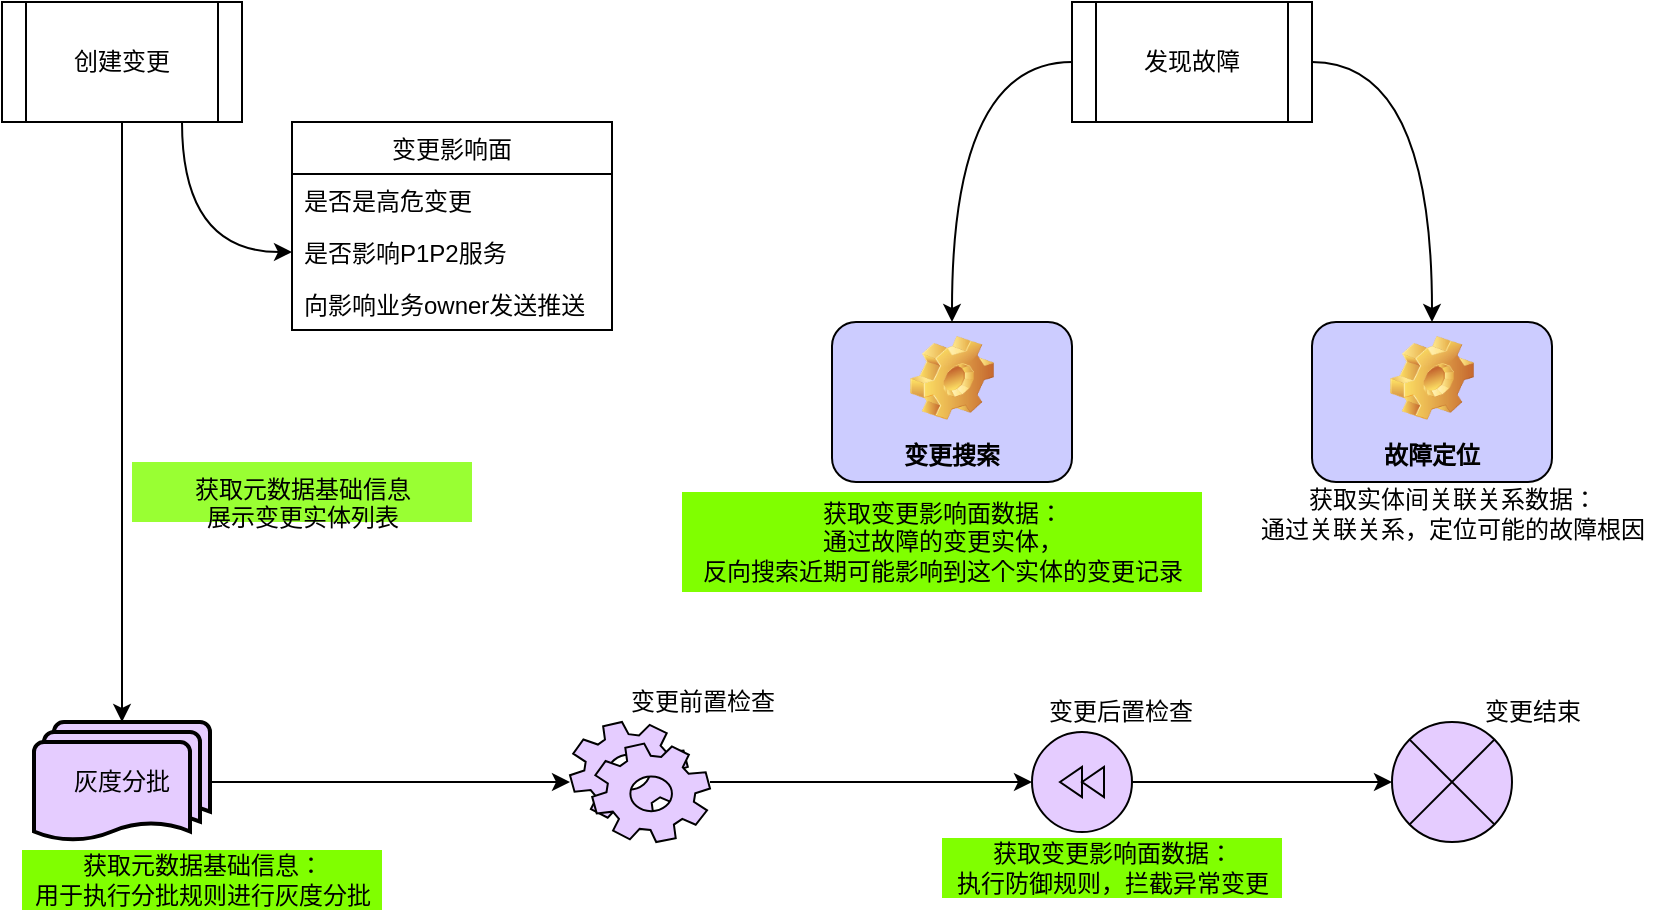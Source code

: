 <mxfile version="12.8.1" type="github">
  <diagram id="GG9u6aIBvdDvP1Iufii3" name="Page-1">
    <mxGraphModel dx="888" dy="691" grid="1" gridSize="10" guides="1" tooltips="1" connect="1" arrows="1" fold="1" page="1" pageScale="1" pageWidth="827" pageHeight="1169" math="0" shadow="0">
      <root>
        <mxCell id="0" />
        <mxCell id="1" parent="0" />
        <mxCell id="TI-A_ci46_vRr4jzdu6c-19" style="edgeStyle=orthogonalEdgeStyle;rounded=0;orthogonalLoop=1;jettySize=auto;html=1;exitX=0.5;exitY=1;exitDx=0;exitDy=0;entryX=0.5;entryY=0;entryDx=0;entryDy=0;entryPerimeter=0;" parent="1" source="TI-A_ci46_vRr4jzdu6c-6" target="TI-A_ci46_vRr4jzdu6c-7" edge="1">
          <mxGeometry relative="1" as="geometry" />
        </mxCell>
        <mxCell id="TI-A_ci46_vRr4jzdu6c-52" style="edgeStyle=orthogonalEdgeStyle;curved=1;rounded=0;orthogonalLoop=1;jettySize=auto;html=1;exitX=0.75;exitY=1;exitDx=0;exitDy=0;entryX=0;entryY=0.5;entryDx=0;entryDy=0;" parent="1" source="TI-A_ci46_vRr4jzdu6c-6" target="TI-A_ci46_vRr4jzdu6c-50" edge="1">
          <mxGeometry relative="1" as="geometry" />
        </mxCell>
        <mxCell id="TI-A_ci46_vRr4jzdu6c-6" value="&lt;span style=&quot;white-space: normal&quot;&gt;&lt;font style=&quot;font-size: 12px&quot;&gt;创建变更&lt;/font&gt;&lt;/span&gt;" style="shape=process;whiteSpace=wrap;html=1;backgroundOutline=1;" parent="1" vertex="1">
          <mxGeometry x="85" y="290" width="120" height="60" as="geometry" />
        </mxCell>
        <mxCell id="TI-A_ci46_vRr4jzdu6c-23" style="rounded=0;orthogonalLoop=1;jettySize=auto;html=1;exitX=1;exitY=0.5;exitDx=0;exitDy=0;exitPerimeter=0;fillColor=#E5CCFF;" parent="1" source="TI-A_ci46_vRr4jzdu6c-7" target="TI-A_ci46_vRr4jzdu6c-8" edge="1">
          <mxGeometry relative="1" as="geometry" />
        </mxCell>
        <mxCell id="TI-A_ci46_vRr4jzdu6c-7" value="灰度分批" style="strokeWidth=2;html=1;shape=mxgraph.flowchart.multi-document;whiteSpace=wrap;fillColor=#E5CCFF;" parent="1" vertex="1">
          <mxGeometry x="101" y="650" width="88" height="60" as="geometry" />
        </mxCell>
        <mxCell id="TI-A_ci46_vRr4jzdu6c-8" value="" style="shape=mxgraph.bpmn.service_task;html=1;outlineConnect=0;fillColor=#E5CCFF;" parent="1" vertex="1">
          <mxGeometry x="369" y="650" width="70" height="60" as="geometry" />
        </mxCell>
        <mxCell id="TI-A_ci46_vRr4jzdu6c-24" style="edgeStyle=none;rounded=0;orthogonalLoop=1;jettySize=auto;html=1;entryX=0;entryY=0.5;entryDx=0;entryDy=0;fillColor=#E5CCFF;" parent="1" source="TI-A_ci46_vRr4jzdu6c-8" target="TI-A_ci46_vRr4jzdu6c-9" edge="1">
          <mxGeometry relative="1" as="geometry">
            <mxPoint x="520" y="620" as="targetPoint" />
          </mxGeometry>
        </mxCell>
        <mxCell id="TI-A_ci46_vRr4jzdu6c-46" style="edgeStyle=orthogonalEdgeStyle;curved=1;rounded=0;orthogonalLoop=1;jettySize=auto;html=1;exitX=1;exitY=0.5;exitDx=0;exitDy=0;entryX=0;entryY=0.5;entryDx=0;entryDy=0;fillColor=#E5CCFF;" parent="1" source="TI-A_ci46_vRr4jzdu6c-9" target="TI-A_ci46_vRr4jzdu6c-45" edge="1">
          <mxGeometry relative="1" as="geometry" />
        </mxCell>
        <mxCell id="TI-A_ci46_vRr4jzdu6c-9" value="" style="shape=mxgraph.bpmn.shape;html=1;verticalLabelPosition=bottom;labelBackgroundColor=#ffffff;verticalAlign=top;align=center;perimeter=ellipsePerimeter;outlineConnect=0;outline=eventInt;symbol=compensation;fillColor=#E5CCFF;" parent="1" vertex="1">
          <mxGeometry x="600" y="655" width="50" height="50" as="geometry" />
        </mxCell>
        <mxCell id="TI-A_ci46_vRr4jzdu6c-39" style="edgeStyle=orthogonalEdgeStyle;rounded=0;orthogonalLoop=1;jettySize=auto;html=1;exitX=0;exitY=0.5;exitDx=0;exitDy=0;entryX=0.5;entryY=0;entryDx=0;entryDy=0;curved=1;" parent="1" source="TI-A_ci46_vRr4jzdu6c-10" target="TI-A_ci46_vRr4jzdu6c-15" edge="1">
          <mxGeometry relative="1" as="geometry" />
        </mxCell>
        <mxCell id="TI-A_ci46_vRr4jzdu6c-40" style="edgeStyle=orthogonalEdgeStyle;rounded=0;orthogonalLoop=1;jettySize=auto;html=1;exitX=1;exitY=0.5;exitDx=0;exitDy=0;entryX=0.5;entryY=0;entryDx=0;entryDy=0;curved=1;" parent="1" source="TI-A_ci46_vRr4jzdu6c-10" target="TI-A_ci46_vRr4jzdu6c-16" edge="1">
          <mxGeometry relative="1" as="geometry" />
        </mxCell>
        <mxCell id="TI-A_ci46_vRr4jzdu6c-10" value="发现故障" style="shape=process;whiteSpace=wrap;html=1;backgroundOutline=1;" parent="1" vertex="1">
          <mxGeometry x="620" y="290" width="120" height="60" as="geometry" />
        </mxCell>
        <mxCell id="TI-A_ci46_vRr4jzdu6c-15" value="变更搜索" style="label;whiteSpace=wrap;html=1;align=center;verticalAlign=bottom;spacingLeft=0;spacingBottom=4;imageAlign=center;imageVerticalAlign=top;image=img/clipart/Gear_128x128.png;fillColor=#CCCCFF;" parent="1" vertex="1">
          <mxGeometry x="500" y="450" width="120" height="80" as="geometry" />
        </mxCell>
        <mxCell id="TI-A_ci46_vRr4jzdu6c-16" value="故障定位" style="label;whiteSpace=wrap;html=1;align=center;verticalAlign=bottom;spacingLeft=0;spacingBottom=4;imageAlign=center;imageVerticalAlign=top;image=img/clipart/Gear_128x128.png;fillColor=#CCCCFF;" parent="1" vertex="1">
          <mxGeometry x="740" y="450" width="120" height="80" as="geometry" />
        </mxCell>
        <mxCell id="TI-A_ci46_vRr4jzdu6c-25" value="变更前置检查" style="text;html=1;align=center;verticalAlign=middle;resizable=0;points=[];autosize=1;" parent="1" vertex="1">
          <mxGeometry x="390" y="630" width="90" height="20" as="geometry" />
        </mxCell>
        <mxCell id="TI-A_ci46_vRr4jzdu6c-26" value="变更后置检查" style="text;html=1;align=center;verticalAlign=middle;resizable=0;points=[];autosize=1;" parent="1" vertex="1">
          <mxGeometry x="599" y="635" width="90" height="20" as="geometry" />
        </mxCell>
        <mxCell id="TI-A_ci46_vRr4jzdu6c-28" value="获取元数据基础信息&lt;br&gt;展示变更实体列表&lt;div style=&quot;text-align: left&quot;&gt;&lt;/div&gt;" style="text;html=1;align=center;fillColor=#99FF33;" parent="1" vertex="1">
          <mxGeometry x="150" y="520" width="170" height="30" as="geometry" />
        </mxCell>
        <mxCell id="TI-A_ci46_vRr4jzdu6c-36" value="获取元数据基础信息：&lt;br&gt;用于执行分批规则进行灰度分批" style="text;html=1;align=center;verticalAlign=middle;resizable=0;points=[];autosize=1;fillColor=#80FF00;" parent="1" vertex="1">
          <mxGeometry x="95" y="714" width="180" height="30" as="geometry" />
        </mxCell>
        <mxCell id="TI-A_ci46_vRr4jzdu6c-38" value="获取变更影响面数据：&lt;br&gt;执行防御规则，拦截异常变更" style="text;html=1;align=center;verticalAlign=middle;resizable=0;points=[];autosize=1;fillColor=#80FF00;" parent="1" vertex="1">
          <mxGeometry x="555" y="708" width="170" height="30" as="geometry" />
        </mxCell>
        <mxCell id="TI-A_ci46_vRr4jzdu6c-43" value="获取变更影响面数据：&lt;br&gt;通过故障的变更实体，&lt;br&gt;反向搜索近期可能影响到这个实体的变更记录" style="text;html=1;align=center;verticalAlign=middle;resizable=0;points=[];autosize=1;fillColor=#80FF00;" parent="1" vertex="1">
          <mxGeometry x="425" y="535" width="260" height="50" as="geometry" />
        </mxCell>
        <mxCell id="TI-A_ci46_vRr4jzdu6c-44" value="获取实体间关联关系数据：&lt;br&gt;通过关联关系，定位可能的故障根因" style="text;html=1;align=center;verticalAlign=middle;resizable=0;points=[];autosize=1;" parent="1" vertex="1">
          <mxGeometry x="705" y="531" width="210" height="30" as="geometry" />
        </mxCell>
        <mxCell id="TI-A_ci46_vRr4jzdu6c-45" value="" style="shape=sumEllipse;perimeter=ellipsePerimeter;whiteSpace=wrap;html=1;backgroundOutline=1;fillColor=#E5CCFF;" parent="1" vertex="1">
          <mxGeometry x="780" y="650" width="60" height="60" as="geometry" />
        </mxCell>
        <mxCell id="TI-A_ci46_vRr4jzdu6c-48" value="变更影响面" style="swimlane;fontStyle=0;childLayout=stackLayout;horizontal=1;startSize=26;fillColor=none;horizontalStack=0;resizeParent=1;resizeParentMax=0;resizeLast=0;collapsible=1;marginBottom=0;" parent="1" vertex="1">
          <mxGeometry x="230" y="350" width="160" height="104" as="geometry" />
        </mxCell>
        <mxCell id="TI-A_ci46_vRr4jzdu6c-49" value="是否是高危变更" style="text;strokeColor=none;fillColor=none;align=left;verticalAlign=top;spacingLeft=4;spacingRight=4;overflow=hidden;rotatable=0;points=[[0,0.5],[1,0.5]];portConstraint=eastwest;" parent="TI-A_ci46_vRr4jzdu6c-48" vertex="1">
          <mxGeometry y="26" width="160" height="26" as="geometry" />
        </mxCell>
        <mxCell id="TI-A_ci46_vRr4jzdu6c-50" value="是否影响P1P2服务" style="text;strokeColor=none;fillColor=none;align=left;verticalAlign=top;spacingLeft=4;spacingRight=4;overflow=hidden;rotatable=0;points=[[0,0.5],[1,0.5]];portConstraint=eastwest;" parent="TI-A_ci46_vRr4jzdu6c-48" vertex="1">
          <mxGeometry y="52" width="160" height="26" as="geometry" />
        </mxCell>
        <mxCell id="TI-A_ci46_vRr4jzdu6c-51" value="向影响业务owner发送推送" style="text;strokeColor=none;fillColor=none;align=left;verticalAlign=top;spacingLeft=4;spacingRight=4;overflow=hidden;rotatable=0;points=[[0,0.5],[1,0.5]];portConstraint=eastwest;" parent="TI-A_ci46_vRr4jzdu6c-48" vertex="1">
          <mxGeometry y="78" width="160" height="26" as="geometry" />
        </mxCell>
        <mxCell id="TI-A_ci46_vRr4jzdu6c-53" value="变更结束" style="text;html=1;align=center;verticalAlign=middle;resizable=0;points=[];autosize=1;" parent="1" vertex="1">
          <mxGeometry x="820" y="635" width="60" height="20" as="geometry" />
        </mxCell>
      </root>
    </mxGraphModel>
  </diagram>
</mxfile>
